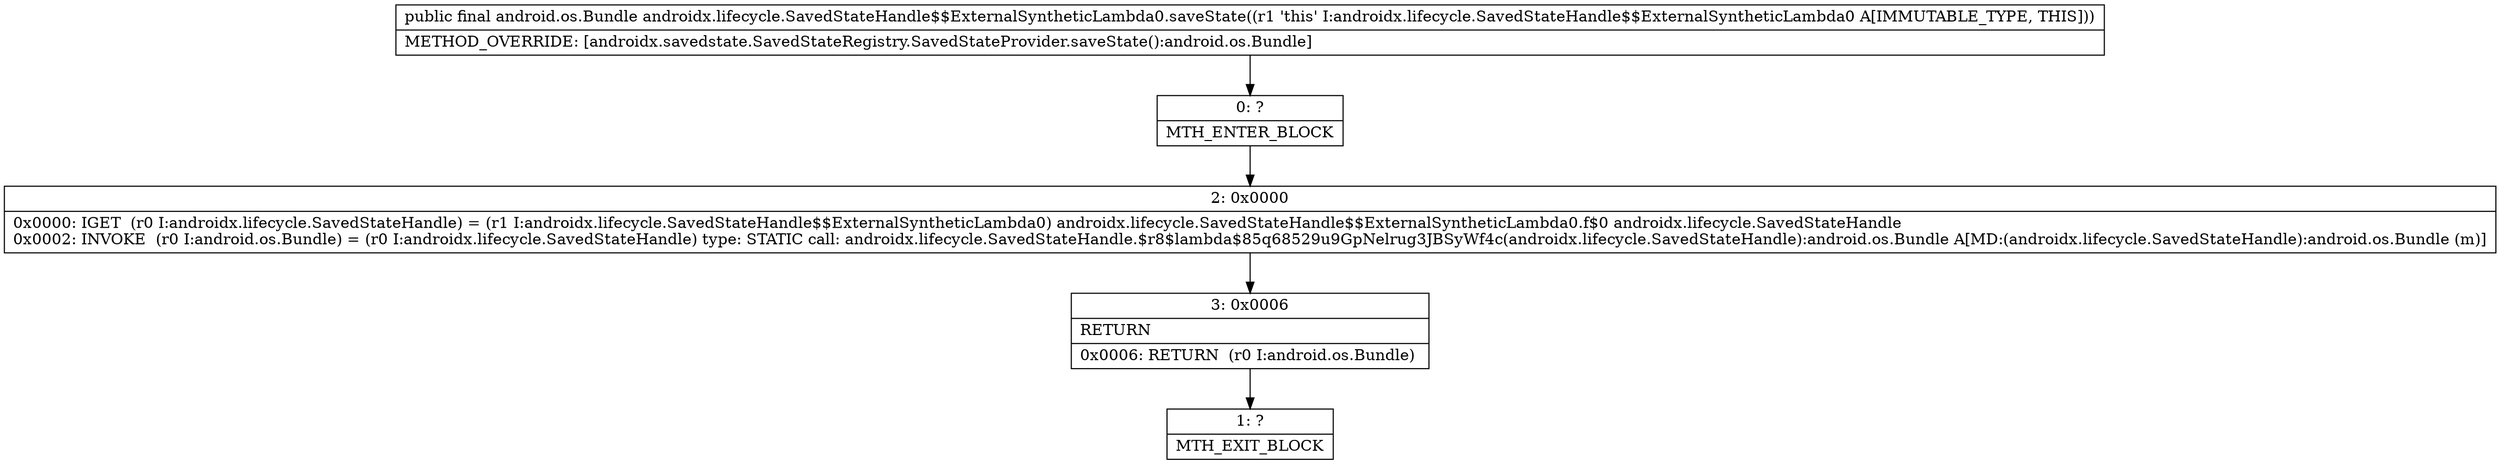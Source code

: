 digraph "CFG forandroidx.lifecycle.SavedStateHandle$$ExternalSyntheticLambda0.saveState()Landroid\/os\/Bundle;" {
Node_0 [shape=record,label="{0\:\ ?|MTH_ENTER_BLOCK\l}"];
Node_2 [shape=record,label="{2\:\ 0x0000|0x0000: IGET  (r0 I:androidx.lifecycle.SavedStateHandle) = (r1 I:androidx.lifecycle.SavedStateHandle$$ExternalSyntheticLambda0) androidx.lifecycle.SavedStateHandle$$ExternalSyntheticLambda0.f$0 androidx.lifecycle.SavedStateHandle \l0x0002: INVOKE  (r0 I:android.os.Bundle) = (r0 I:androidx.lifecycle.SavedStateHandle) type: STATIC call: androidx.lifecycle.SavedStateHandle.$r8$lambda$85q68529u9GpNelrug3JBSyWf4c(androidx.lifecycle.SavedStateHandle):android.os.Bundle A[MD:(androidx.lifecycle.SavedStateHandle):android.os.Bundle (m)]\l}"];
Node_3 [shape=record,label="{3\:\ 0x0006|RETURN\l|0x0006: RETURN  (r0 I:android.os.Bundle) \l}"];
Node_1 [shape=record,label="{1\:\ ?|MTH_EXIT_BLOCK\l}"];
MethodNode[shape=record,label="{public final android.os.Bundle androidx.lifecycle.SavedStateHandle$$ExternalSyntheticLambda0.saveState((r1 'this' I:androidx.lifecycle.SavedStateHandle$$ExternalSyntheticLambda0 A[IMMUTABLE_TYPE, THIS]))  | METHOD_OVERRIDE: [androidx.savedstate.SavedStateRegistry.SavedStateProvider.saveState():android.os.Bundle]\l}"];
MethodNode -> Node_0;Node_0 -> Node_2;
Node_2 -> Node_3;
Node_3 -> Node_1;
}

